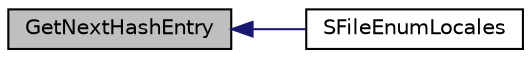 digraph G
{
  edge [fontname="Helvetica",fontsize="10",labelfontname="Helvetica",labelfontsize="10"];
  node [fontname="Helvetica",fontsize="10",shape=record];
  rankdir="LR";
  Node1 [label="GetNextHashEntry",height=0.2,width=0.4,color="black", fillcolor="grey75", style="filled" fontcolor="black"];
  Node1 -> Node2 [dir="back",color="midnightblue",fontsize="10",style="solid",fontname="Helvetica"];
  Node2 [label="SFileEnumLocales",height=0.2,width=0.4,color="black", fillcolor="white", style="filled",URL="$_storm_lib_8h.html#a35ff00416654849dd5c18b9906f27d65"];
}
